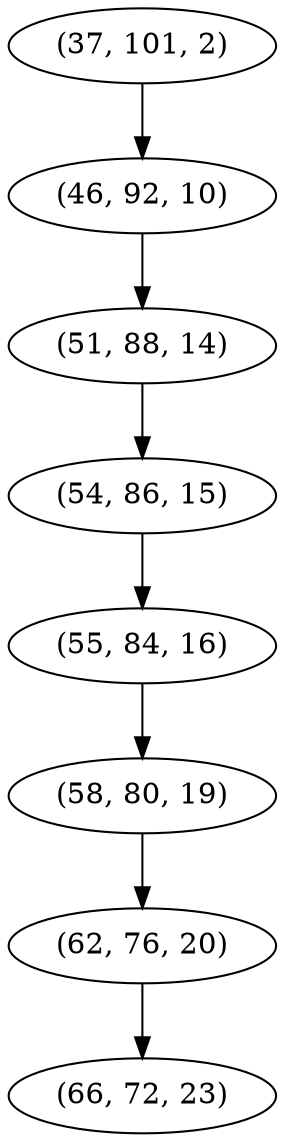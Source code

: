 digraph tree {
    "(37, 101, 2)";
    "(46, 92, 10)";
    "(51, 88, 14)";
    "(54, 86, 15)";
    "(55, 84, 16)";
    "(58, 80, 19)";
    "(62, 76, 20)";
    "(66, 72, 23)";
    "(37, 101, 2)" -> "(46, 92, 10)";
    "(46, 92, 10)" -> "(51, 88, 14)";
    "(51, 88, 14)" -> "(54, 86, 15)";
    "(54, 86, 15)" -> "(55, 84, 16)";
    "(55, 84, 16)" -> "(58, 80, 19)";
    "(58, 80, 19)" -> "(62, 76, 20)";
    "(62, 76, 20)" -> "(66, 72, 23)";
}

